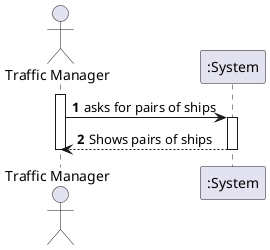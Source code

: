 @startuml
'https://plantuml.com/sequence-diagram

autonumber

actor "Traffic Manager" as TM

activate TM
TM -> ":System" : asks for pairs of ships

activate ":System"
":System" --> "TM" : Shows pairs of ships
deactivate ":System"

deactivate TM

@enduml